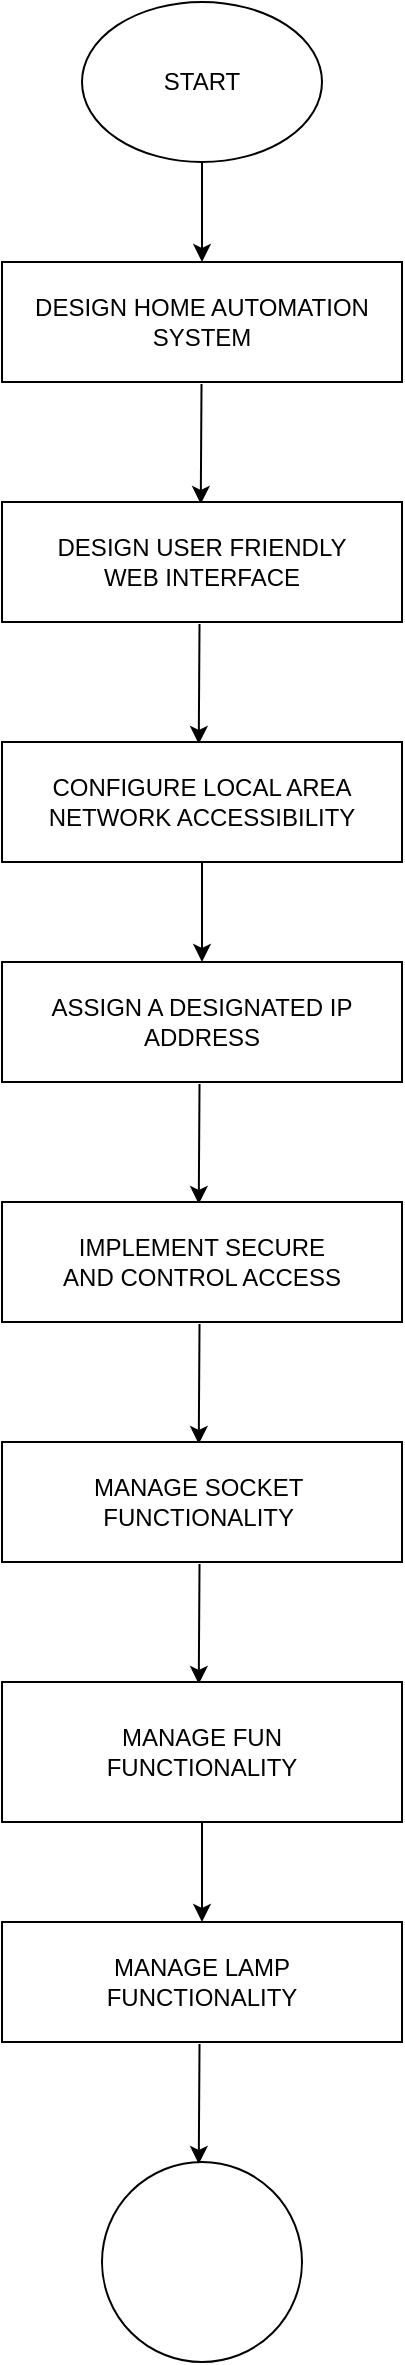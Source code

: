 <mxfile version="26.1.0">
  <diagram id="C5RBs43oDa-KdzZeNtuy" name="Page-1">
    <mxGraphModel dx="1379" dy="615" grid="1" gridSize="10" guides="1" tooltips="1" connect="1" arrows="1" fold="1" page="1" pageScale="1" pageWidth="827" pageHeight="1169" math="0" shadow="0">
      <root>
        <mxCell id="WIyWlLk6GJQsqaUBKTNV-0" />
        <mxCell id="WIyWlLk6GJQsqaUBKTNV-1" parent="WIyWlLk6GJQsqaUBKTNV-0" />
        <mxCell id="duVT5KgA2RdBnG-5FGmT-0" value="&lt;div&gt;START&lt;/div&gt;" style="ellipse;whiteSpace=wrap;html=1;" vertex="1" parent="WIyWlLk6GJQsqaUBKTNV-1">
          <mxGeometry x="160" y="40" width="120" height="80" as="geometry" />
        </mxCell>
        <mxCell id="duVT5KgA2RdBnG-5FGmT-2" value="&lt;div&gt;DESIGN HOME AUTOMATION&lt;/div&gt;&lt;div&gt;SYSTEM&lt;br&gt;&lt;/div&gt;" style="rounded=0;whiteSpace=wrap;html=1;" vertex="1" parent="WIyWlLk6GJQsqaUBKTNV-1">
          <mxGeometry x="120" y="170" width="200" height="60" as="geometry" />
        </mxCell>
        <mxCell id="duVT5KgA2RdBnG-5FGmT-4" value="" style="endArrow=classic;html=1;rounded=0;" edge="1" parent="WIyWlLk6GJQsqaUBKTNV-1">
          <mxGeometry width="50" height="50" relative="1" as="geometry">
            <mxPoint x="219.76" y="231" as="sourcePoint" />
            <mxPoint x="219.38" y="291" as="targetPoint" />
          </mxGeometry>
        </mxCell>
        <mxCell id="duVT5KgA2RdBnG-5FGmT-5" value="&lt;div&gt;DESIGN USER FRIENDLY&lt;/div&gt;&lt;div&gt;WEB INTERFACE&lt;br&gt;&lt;/div&gt;" style="rounded=0;whiteSpace=wrap;html=1;" vertex="1" parent="WIyWlLk6GJQsqaUBKTNV-1">
          <mxGeometry x="120" y="290" width="200" height="60" as="geometry" />
        </mxCell>
        <mxCell id="duVT5KgA2RdBnG-5FGmT-6" value="" style="endArrow=classic;html=1;rounded=0;" edge="1" parent="WIyWlLk6GJQsqaUBKTNV-1">
          <mxGeometry width="50" height="50" relative="1" as="geometry">
            <mxPoint x="218.76" y="351" as="sourcePoint" />
            <mxPoint x="218.38" y="411" as="targetPoint" />
          </mxGeometry>
        </mxCell>
        <mxCell id="duVT5KgA2RdBnG-5FGmT-24" value="" style="edgeStyle=orthogonalEdgeStyle;rounded=0;orthogonalLoop=1;jettySize=auto;html=1;" edge="1" parent="WIyWlLk6GJQsqaUBKTNV-1" source="duVT5KgA2RdBnG-5FGmT-9" target="duVT5KgA2RdBnG-5FGmT-11">
          <mxGeometry relative="1" as="geometry" />
        </mxCell>
        <mxCell id="duVT5KgA2RdBnG-5FGmT-9" value="&lt;div&gt;CONFIGURE LOCAL AREA &lt;br&gt;&lt;/div&gt;&lt;div&gt;NETWORK ACCESSIBILITY&lt;/div&gt;" style="rounded=0;whiteSpace=wrap;html=1;" vertex="1" parent="WIyWlLk6GJQsqaUBKTNV-1">
          <mxGeometry x="120" y="410" width="200" height="60" as="geometry" />
        </mxCell>
        <mxCell id="duVT5KgA2RdBnG-5FGmT-11" value="&lt;div&gt;ASSIGN A DESIGNATED IP&lt;/div&gt;&lt;div&gt;ADDRESS&lt;br&gt;&lt;/div&gt;" style="rounded=0;whiteSpace=wrap;html=1;" vertex="1" parent="WIyWlLk6GJQsqaUBKTNV-1">
          <mxGeometry x="120" y="520" width="200" height="60" as="geometry" />
        </mxCell>
        <mxCell id="duVT5KgA2RdBnG-5FGmT-12" value="" style="endArrow=classic;html=1;rounded=0;" edge="1" parent="WIyWlLk6GJQsqaUBKTNV-1">
          <mxGeometry width="50" height="50" relative="1" as="geometry">
            <mxPoint x="218.76" y="581" as="sourcePoint" />
            <mxPoint x="218.38" y="641" as="targetPoint" />
          </mxGeometry>
        </mxCell>
        <mxCell id="duVT5KgA2RdBnG-5FGmT-13" value="&lt;div&gt;IMPLEMENT SECURE&lt;/div&gt;&lt;div&gt;AND CONTROL ACCESS&lt;br&gt;&lt;/div&gt;" style="rounded=0;whiteSpace=wrap;html=1;" vertex="1" parent="WIyWlLk6GJQsqaUBKTNV-1">
          <mxGeometry x="120" y="640" width="200" height="60" as="geometry" />
        </mxCell>
        <mxCell id="duVT5KgA2RdBnG-5FGmT-14" value="" style="endArrow=classic;html=1;rounded=0;" edge="1" parent="WIyWlLk6GJQsqaUBKTNV-1">
          <mxGeometry width="50" height="50" relative="1" as="geometry">
            <mxPoint x="218.76" y="701" as="sourcePoint" />
            <mxPoint x="218.38" y="761" as="targetPoint" />
          </mxGeometry>
        </mxCell>
        <mxCell id="duVT5KgA2RdBnG-5FGmT-15" value="&lt;div&gt;MANAGE SOCKET&amp;nbsp;&lt;/div&gt;&lt;div&gt;FUNCTIONALITY&amp;nbsp; &lt;/div&gt;" style="rounded=0;whiteSpace=wrap;html=1;" vertex="1" parent="WIyWlLk6GJQsqaUBKTNV-1">
          <mxGeometry x="120" y="760" width="200" height="60" as="geometry" />
        </mxCell>
        <mxCell id="duVT5KgA2RdBnG-5FGmT-16" value="" style="endArrow=classic;html=1;rounded=0;" edge="1" parent="WIyWlLk6GJQsqaUBKTNV-1">
          <mxGeometry width="50" height="50" relative="1" as="geometry">
            <mxPoint x="218.76" y="821" as="sourcePoint" />
            <mxPoint x="218.38" y="881" as="targetPoint" />
          </mxGeometry>
        </mxCell>
        <mxCell id="duVT5KgA2RdBnG-5FGmT-26" style="edgeStyle=orthogonalEdgeStyle;rounded=0;orthogonalLoop=1;jettySize=auto;html=1;exitX=0.5;exitY=1;exitDx=0;exitDy=0;entryX=0.5;entryY=0;entryDx=0;entryDy=0;" edge="1" parent="WIyWlLk6GJQsqaUBKTNV-1" source="duVT5KgA2RdBnG-5FGmT-17" target="duVT5KgA2RdBnG-5FGmT-19">
          <mxGeometry relative="1" as="geometry">
            <mxPoint x="219.667" y="960" as="targetPoint" />
          </mxGeometry>
        </mxCell>
        <mxCell id="duVT5KgA2RdBnG-5FGmT-17" value="&lt;div&gt;MANAGE FUN &lt;br&gt;&lt;/div&gt;&lt;div&gt;FUNCTIONALITY&lt;br&gt;&lt;/div&gt;" style="rounded=0;whiteSpace=wrap;html=1;" vertex="1" parent="WIyWlLk6GJQsqaUBKTNV-1">
          <mxGeometry x="120" y="880" width="200" height="70" as="geometry" />
        </mxCell>
        <mxCell id="duVT5KgA2RdBnG-5FGmT-19" value="&lt;div&gt;MANAGE LAMP &lt;br&gt;&lt;/div&gt;&lt;div&gt;FUNCTIONALITY&lt;br&gt;&lt;/div&gt;" style="rounded=0;whiteSpace=wrap;html=1;" vertex="1" parent="WIyWlLk6GJQsqaUBKTNV-1">
          <mxGeometry x="120" y="1000" width="200" height="60" as="geometry" />
        </mxCell>
        <mxCell id="duVT5KgA2RdBnG-5FGmT-20" value="" style="endArrow=classic;html=1;rounded=0;" edge="1" parent="WIyWlLk6GJQsqaUBKTNV-1">
          <mxGeometry width="50" height="50" relative="1" as="geometry">
            <mxPoint x="218.76" y="1061" as="sourcePoint" />
            <mxPoint x="218.38" y="1121" as="targetPoint" />
          </mxGeometry>
        </mxCell>
        <mxCell id="duVT5KgA2RdBnG-5FGmT-23" value="" style="endArrow=classic;html=1;rounded=0;entryX=0.5;entryY=0;entryDx=0;entryDy=0;exitX=0.5;exitY=1;exitDx=0;exitDy=0;" edge="1" parent="WIyWlLk6GJQsqaUBKTNV-1" source="duVT5KgA2RdBnG-5FGmT-0" target="duVT5KgA2RdBnG-5FGmT-2">
          <mxGeometry width="50" height="50" relative="1" as="geometry">
            <mxPoint x="195" y="141" as="sourcePoint" />
            <mxPoint x="245" y="130" as="targetPoint" />
          </mxGeometry>
        </mxCell>
        <mxCell id="duVT5KgA2RdBnG-5FGmT-30" value="" style="ellipse;whiteSpace=wrap;html=1;aspect=fixed;" vertex="1" parent="WIyWlLk6GJQsqaUBKTNV-1">
          <mxGeometry x="170" y="1120" width="100" height="100" as="geometry" />
        </mxCell>
      </root>
    </mxGraphModel>
  </diagram>
</mxfile>
